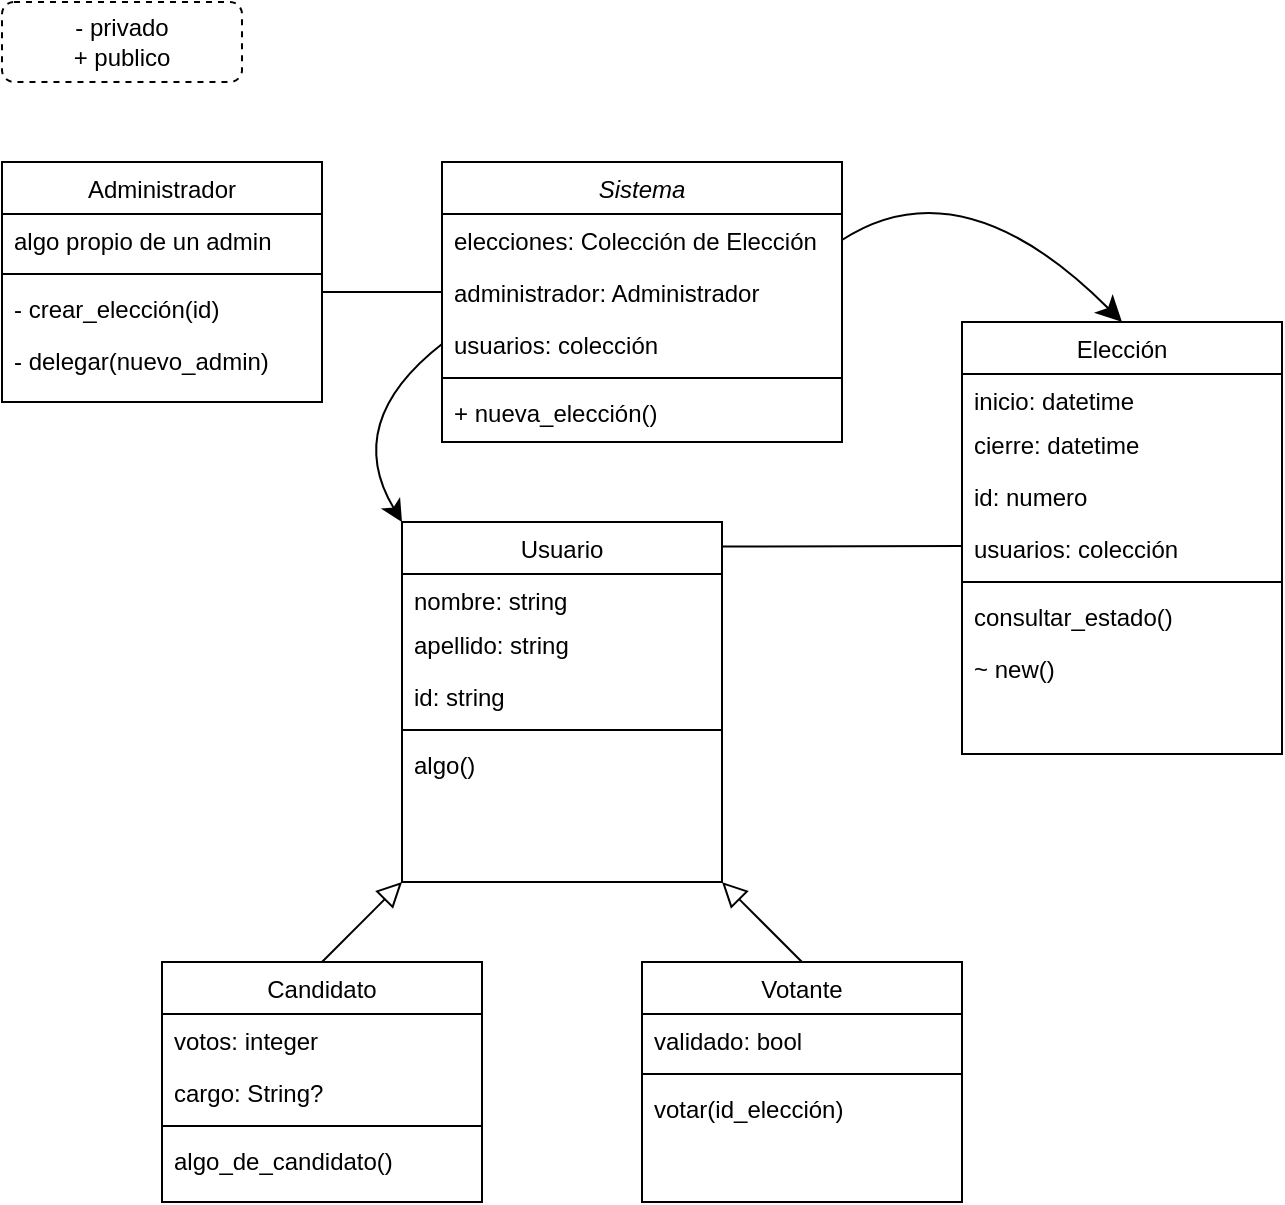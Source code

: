 <mxfile version="24.4.13" type="device">
  <diagram id="C5RBs43oDa-KdzZeNtuy" name="Page-1">
    <mxGraphModel dx="1513" dy="815" grid="1" gridSize="10" guides="1" tooltips="1" connect="1" arrows="1" fold="1" page="1" pageScale="1" pageWidth="827" pageHeight="1169" math="0" shadow="0">
      <root>
        <mxCell id="WIyWlLk6GJQsqaUBKTNV-0" />
        <mxCell id="WIyWlLk6GJQsqaUBKTNV-1" parent="WIyWlLk6GJQsqaUBKTNV-0" />
        <mxCell id="zkfFHV4jXpPFQw0GAbJ--0" value="Sistema" style="swimlane;fontStyle=2;align=center;verticalAlign=top;childLayout=stackLayout;horizontal=1;startSize=26;horizontalStack=0;resizeParent=1;resizeLast=0;collapsible=1;marginBottom=0;rounded=0;shadow=0;strokeWidth=1;" parent="WIyWlLk6GJQsqaUBKTNV-1" vertex="1">
          <mxGeometry x="60" y="120" width="200" height="140" as="geometry">
            <mxRectangle x="230" y="140" width="160" height="26" as="alternateBounds" />
          </mxGeometry>
        </mxCell>
        <mxCell id="zkfFHV4jXpPFQw0GAbJ--2" value="elecciones: Colección de Elección" style="text;align=left;verticalAlign=top;spacingLeft=4;spacingRight=4;overflow=hidden;rotatable=0;points=[[0,0.5],[1,0.5]];portConstraint=eastwest;rounded=0;shadow=0;html=0;" parent="zkfFHV4jXpPFQw0GAbJ--0" vertex="1">
          <mxGeometry y="26" width="200" height="26" as="geometry" />
        </mxCell>
        <mxCell id="yKbHg6DS_N1zs0R88v2O-32" value="administrador: Administrador" style="text;align=left;verticalAlign=top;spacingLeft=4;spacingRight=4;overflow=hidden;rotatable=0;points=[[0,0.5],[1,0.5]];portConstraint=eastwest;rounded=0;shadow=0;html=0;" vertex="1" parent="zkfFHV4jXpPFQw0GAbJ--0">
          <mxGeometry y="52" width="200" height="26" as="geometry" />
        </mxCell>
        <mxCell id="yKbHg6DS_N1zs0R88v2O-77" value="usuarios: colección" style="text;align=left;verticalAlign=top;spacingLeft=4;spacingRight=4;overflow=hidden;rotatable=0;points=[[0,0.5],[1,0.5]];portConstraint=eastwest;rounded=0;shadow=0;html=0;" vertex="1" parent="zkfFHV4jXpPFQw0GAbJ--0">
          <mxGeometry y="78" width="200" height="26" as="geometry" />
        </mxCell>
        <mxCell id="zkfFHV4jXpPFQw0GAbJ--4" value="" style="line;html=1;strokeWidth=1;align=left;verticalAlign=middle;spacingTop=-1;spacingLeft=3;spacingRight=3;rotatable=0;labelPosition=right;points=[];portConstraint=eastwest;" parent="zkfFHV4jXpPFQw0GAbJ--0" vertex="1">
          <mxGeometry y="104" width="200" height="8" as="geometry" />
        </mxCell>
        <mxCell id="zkfFHV4jXpPFQw0GAbJ--5" value="+ nueva_elección()" style="text;align=left;verticalAlign=top;spacingLeft=4;spacingRight=4;overflow=hidden;rotatable=0;points=[[0,0.5],[1,0.5]];portConstraint=eastwest;" parent="zkfFHV4jXpPFQw0GAbJ--0" vertex="1">
          <mxGeometry y="112" width="200" height="26" as="geometry" />
        </mxCell>
        <mxCell id="zkfFHV4jXpPFQw0GAbJ--17" value="Elección" style="swimlane;fontStyle=0;align=center;verticalAlign=top;childLayout=stackLayout;horizontal=1;startSize=26;horizontalStack=0;resizeParent=1;resizeLast=0;collapsible=1;marginBottom=0;rounded=0;shadow=0;strokeWidth=1;" parent="WIyWlLk6GJQsqaUBKTNV-1" vertex="1">
          <mxGeometry x="320" y="200" width="160" height="216" as="geometry">
            <mxRectangle x="550" y="140" width="160" height="26" as="alternateBounds" />
          </mxGeometry>
        </mxCell>
        <mxCell id="zkfFHV4jXpPFQw0GAbJ--18" value="inicio: datetime" style="text;align=left;verticalAlign=top;spacingLeft=4;spacingRight=4;overflow=hidden;rotatable=0;points=[[0,0.5],[1,0.5]];portConstraint=eastwest;" parent="zkfFHV4jXpPFQw0GAbJ--17" vertex="1">
          <mxGeometry y="26" width="160" height="22" as="geometry" />
        </mxCell>
        <mxCell id="zkfFHV4jXpPFQw0GAbJ--19" value="cierre: datetime" style="text;align=left;verticalAlign=top;spacingLeft=4;spacingRight=4;overflow=hidden;rotatable=0;points=[[0,0.5],[1,0.5]];portConstraint=eastwest;rounded=0;shadow=0;html=0;" parent="zkfFHV4jXpPFQw0GAbJ--17" vertex="1">
          <mxGeometry y="48" width="160" height="26" as="geometry" />
        </mxCell>
        <mxCell id="yKbHg6DS_N1zs0R88v2O-35" value="id: numero" style="text;align=left;verticalAlign=top;spacingLeft=4;spacingRight=4;overflow=hidden;rotatable=0;points=[[0,0.5],[1,0.5]];portConstraint=eastwest;rounded=0;shadow=0;html=0;" vertex="1" parent="zkfFHV4jXpPFQw0GAbJ--17">
          <mxGeometry y="74" width="160" height="26" as="geometry" />
        </mxCell>
        <mxCell id="yKbHg6DS_N1zs0R88v2O-3" value="usuarios: colección" style="text;align=left;verticalAlign=top;spacingLeft=4;spacingRight=4;overflow=hidden;rotatable=0;points=[[0,0.5],[1,0.5]];portConstraint=eastwest;rounded=0;shadow=0;html=0;" vertex="1" parent="zkfFHV4jXpPFQw0GAbJ--17">
          <mxGeometry y="100" width="160" height="26" as="geometry" />
        </mxCell>
        <mxCell id="zkfFHV4jXpPFQw0GAbJ--23" value="" style="line;html=1;strokeWidth=1;align=left;verticalAlign=middle;spacingTop=-1;spacingLeft=3;spacingRight=3;rotatable=0;labelPosition=right;points=[];portConstraint=eastwest;" parent="zkfFHV4jXpPFQw0GAbJ--17" vertex="1">
          <mxGeometry y="126" width="160" height="8" as="geometry" />
        </mxCell>
        <mxCell id="zkfFHV4jXpPFQw0GAbJ--24" value="consultar_estado()" style="text;align=left;verticalAlign=top;spacingLeft=4;spacingRight=4;overflow=hidden;rotatable=0;points=[[0,0.5],[1,0.5]];portConstraint=eastwest;" parent="zkfFHV4jXpPFQw0GAbJ--17" vertex="1">
          <mxGeometry y="134" width="160" height="26" as="geometry" />
        </mxCell>
        <mxCell id="yKbHg6DS_N1zs0R88v2O-67" value="~ new()" style="text;align=left;verticalAlign=top;spacingLeft=4;spacingRight=4;overflow=hidden;rotatable=0;points=[[0,0.5],[1,0.5]];portConstraint=eastwest;" vertex="1" parent="zkfFHV4jXpPFQw0GAbJ--17">
          <mxGeometry y="160" width="160" height="26" as="geometry" />
        </mxCell>
        <mxCell id="yKbHg6DS_N1zs0R88v2O-4" value="Usuario" style="swimlane;fontStyle=0;align=center;verticalAlign=top;childLayout=stackLayout;horizontal=1;startSize=26;horizontalStack=0;resizeParent=1;resizeLast=0;collapsible=1;marginBottom=0;rounded=0;shadow=0;strokeWidth=1;" vertex="1" parent="WIyWlLk6GJQsqaUBKTNV-1">
          <mxGeometry x="40" y="300" width="160" height="180" as="geometry">
            <mxRectangle x="550" y="140" width="160" height="26" as="alternateBounds" />
          </mxGeometry>
        </mxCell>
        <mxCell id="yKbHg6DS_N1zs0R88v2O-5" value="nombre: string" style="text;align=left;verticalAlign=top;spacingLeft=4;spacingRight=4;overflow=hidden;rotatable=0;points=[[0,0.5],[1,0.5]];portConstraint=eastwest;" vertex="1" parent="yKbHg6DS_N1zs0R88v2O-4">
          <mxGeometry y="26" width="160" height="22" as="geometry" />
        </mxCell>
        <mxCell id="yKbHg6DS_N1zs0R88v2O-6" value="apellido: string" style="text;align=left;verticalAlign=top;spacingLeft=4;spacingRight=4;overflow=hidden;rotatable=0;points=[[0,0.5],[1,0.5]];portConstraint=eastwest;rounded=0;shadow=0;html=0;" vertex="1" parent="yKbHg6DS_N1zs0R88v2O-4">
          <mxGeometry y="48" width="160" height="26" as="geometry" />
        </mxCell>
        <mxCell id="yKbHg6DS_N1zs0R88v2O-17" value="id: string" style="text;align=left;verticalAlign=top;spacingLeft=4;spacingRight=4;overflow=hidden;rotatable=0;points=[[0,0.5],[1,0.5]];portConstraint=eastwest;rounded=0;shadow=0;html=0;" vertex="1" parent="yKbHg6DS_N1zs0R88v2O-4">
          <mxGeometry y="74" width="160" height="26" as="geometry" />
        </mxCell>
        <mxCell id="yKbHg6DS_N1zs0R88v2O-7" value="" style="line;html=1;strokeWidth=1;align=left;verticalAlign=middle;spacingTop=-1;spacingLeft=3;spacingRight=3;rotatable=0;labelPosition=right;points=[];portConstraint=eastwest;" vertex="1" parent="yKbHg6DS_N1zs0R88v2O-4">
          <mxGeometry y="100" width="160" height="8" as="geometry" />
        </mxCell>
        <mxCell id="yKbHg6DS_N1zs0R88v2O-9" value="algo()" style="text;align=left;verticalAlign=top;spacingLeft=4;spacingRight=4;overflow=hidden;rotatable=0;points=[[0,0.5],[1,0.5]];portConstraint=eastwest;" vertex="1" parent="yKbHg6DS_N1zs0R88v2O-4">
          <mxGeometry y="108" width="160" height="26" as="geometry" />
        </mxCell>
        <mxCell id="yKbHg6DS_N1zs0R88v2O-15" style="edgeStyle=none;curved=1;rounded=0;orthogonalLoop=1;jettySize=auto;html=1;entryX=0.5;entryY=0;entryDx=0;entryDy=0;fontSize=12;startSize=10;endSize=10;exitX=1;exitY=0.5;exitDx=0;exitDy=0;" edge="1" parent="WIyWlLk6GJQsqaUBKTNV-1" source="zkfFHV4jXpPFQw0GAbJ--2" target="zkfFHV4jXpPFQw0GAbJ--17">
          <mxGeometry relative="1" as="geometry">
            <Array as="points">
              <mxPoint x="320" y="120" />
            </Array>
          </mxGeometry>
        </mxCell>
        <mxCell id="yKbHg6DS_N1zs0R88v2O-33" style="edgeStyle=none;curved=1;rounded=0;orthogonalLoop=1;jettySize=auto;html=1;entryX=0;entryY=1;entryDx=0;entryDy=0;fontSize=12;startSize=10;endSize=10;exitX=0.5;exitY=0;exitDx=0;exitDy=0;endArrow=block;endFill=0;" edge="1" parent="WIyWlLk6GJQsqaUBKTNV-1" source="yKbHg6DS_N1zs0R88v2O-18" target="yKbHg6DS_N1zs0R88v2O-4">
          <mxGeometry relative="1" as="geometry" />
        </mxCell>
        <mxCell id="yKbHg6DS_N1zs0R88v2O-18" value="Candidato" style="swimlane;fontStyle=0;align=center;verticalAlign=top;childLayout=stackLayout;horizontal=1;startSize=26;horizontalStack=0;resizeParent=1;resizeLast=0;collapsible=1;marginBottom=0;rounded=0;shadow=0;strokeWidth=1;" vertex="1" parent="WIyWlLk6GJQsqaUBKTNV-1">
          <mxGeometry x="-80" y="520" width="160" height="120" as="geometry">
            <mxRectangle x="550" y="140" width="160" height="26" as="alternateBounds" />
          </mxGeometry>
        </mxCell>
        <mxCell id="yKbHg6DS_N1zs0R88v2O-21" value="votos: integer" style="text;align=left;verticalAlign=top;spacingLeft=4;spacingRight=4;overflow=hidden;rotatable=0;points=[[0,0.5],[1,0.5]];portConstraint=eastwest;rounded=0;shadow=0;html=0;" vertex="1" parent="yKbHg6DS_N1zs0R88v2O-18">
          <mxGeometry y="26" width="160" height="26" as="geometry" />
        </mxCell>
        <mxCell id="yKbHg6DS_N1zs0R88v2O-70" value="cargo: String?" style="text;align=left;verticalAlign=top;spacingLeft=4;spacingRight=4;overflow=hidden;rotatable=0;points=[[0,0.5],[1,0.5]];portConstraint=eastwest;rounded=0;shadow=0;html=0;" vertex="1" parent="yKbHg6DS_N1zs0R88v2O-18">
          <mxGeometry y="52" width="160" height="26" as="geometry" />
        </mxCell>
        <mxCell id="yKbHg6DS_N1zs0R88v2O-22" value="" style="line;html=1;strokeWidth=1;align=left;verticalAlign=middle;spacingTop=-1;spacingLeft=3;spacingRight=3;rotatable=0;labelPosition=right;points=[];portConstraint=eastwest;" vertex="1" parent="yKbHg6DS_N1zs0R88v2O-18">
          <mxGeometry y="78" width="160" height="8" as="geometry" />
        </mxCell>
        <mxCell id="yKbHg6DS_N1zs0R88v2O-23" value="algo_de_candidato()" style="text;align=left;verticalAlign=top;spacingLeft=4;spacingRight=4;overflow=hidden;rotatable=0;points=[[0,0.5],[1,0.5]];portConstraint=eastwest;" vertex="1" parent="yKbHg6DS_N1zs0R88v2O-18">
          <mxGeometry y="86" width="160" height="26" as="geometry" />
        </mxCell>
        <mxCell id="yKbHg6DS_N1zs0R88v2O-34" style="edgeStyle=none;curved=1;rounded=0;orthogonalLoop=1;jettySize=auto;html=1;entryX=1;entryY=1;entryDx=0;entryDy=0;fontSize=12;startSize=10;endSize=10;exitX=0.5;exitY=0;exitDx=0;exitDy=0;endArrow=block;endFill=0;" edge="1" parent="WIyWlLk6GJQsqaUBKTNV-1" source="yKbHg6DS_N1zs0R88v2O-52" target="yKbHg6DS_N1zs0R88v2O-4">
          <mxGeometry relative="1" as="geometry">
            <mxPoint x="800" y="562" as="sourcePoint" />
          </mxGeometry>
        </mxCell>
        <mxCell id="yKbHg6DS_N1zs0R88v2O-40" value="Administrador" style="swimlane;fontStyle=0;align=center;verticalAlign=top;childLayout=stackLayout;horizontal=1;startSize=26;horizontalStack=0;resizeParent=1;resizeLast=0;collapsible=1;marginBottom=0;rounded=0;shadow=0;strokeWidth=1;" vertex="1" parent="WIyWlLk6GJQsqaUBKTNV-1">
          <mxGeometry x="-160" y="120" width="160" height="120" as="geometry">
            <mxRectangle x="550" y="140" width="160" height="26" as="alternateBounds" />
          </mxGeometry>
        </mxCell>
        <mxCell id="yKbHg6DS_N1zs0R88v2O-41" value="algo propio de un admin" style="text;align=left;verticalAlign=top;spacingLeft=4;spacingRight=4;overflow=hidden;rotatable=0;points=[[0,0.5],[1,0.5]];portConstraint=eastwest;rounded=0;shadow=0;html=0;" vertex="1" parent="yKbHg6DS_N1zs0R88v2O-40">
          <mxGeometry y="26" width="160" height="26" as="geometry" />
        </mxCell>
        <mxCell id="yKbHg6DS_N1zs0R88v2O-42" value="" style="line;html=1;strokeWidth=1;align=left;verticalAlign=middle;spacingTop=-1;spacingLeft=3;spacingRight=3;rotatable=0;labelPosition=right;points=[];portConstraint=eastwest;" vertex="1" parent="yKbHg6DS_N1zs0R88v2O-40">
          <mxGeometry y="52" width="160" height="8" as="geometry" />
        </mxCell>
        <mxCell id="yKbHg6DS_N1zs0R88v2O-57" value="- crear_elección(id)" style="text;align=left;verticalAlign=top;spacingLeft=4;spacingRight=4;overflow=hidden;rotatable=0;points=[[0,0.5],[1,0.5]];portConstraint=eastwest;" vertex="1" parent="yKbHg6DS_N1zs0R88v2O-40">
          <mxGeometry y="60" width="160" height="26" as="geometry" />
        </mxCell>
        <mxCell id="yKbHg6DS_N1zs0R88v2O-81" value="- delegar(nuevo_admin)" style="text;align=left;verticalAlign=top;spacingLeft=4;spacingRight=4;overflow=hidden;rotatable=0;points=[[0,0.5],[1,0.5]];portConstraint=eastwest;" vertex="1" parent="yKbHg6DS_N1zs0R88v2O-40">
          <mxGeometry y="86" width="160" height="26" as="geometry" />
        </mxCell>
        <mxCell id="yKbHg6DS_N1zs0R88v2O-52" value="Votante" style="swimlane;fontStyle=0;align=center;verticalAlign=top;childLayout=stackLayout;horizontal=1;startSize=26;horizontalStack=0;resizeParent=1;resizeLast=0;collapsible=1;marginBottom=0;rounded=0;shadow=0;strokeWidth=1;" vertex="1" parent="WIyWlLk6GJQsqaUBKTNV-1">
          <mxGeometry x="160" y="520" width="160" height="120" as="geometry">
            <mxRectangle x="550" y="140" width="160" height="26" as="alternateBounds" />
          </mxGeometry>
        </mxCell>
        <mxCell id="yKbHg6DS_N1zs0R88v2O-53" value="validado: bool" style="text;align=left;verticalAlign=top;spacingLeft=4;spacingRight=4;overflow=hidden;rotatable=0;points=[[0,0.5],[1,0.5]];portConstraint=eastwest;rounded=0;shadow=0;html=0;" vertex="1" parent="yKbHg6DS_N1zs0R88v2O-52">
          <mxGeometry y="26" width="160" height="26" as="geometry" />
        </mxCell>
        <mxCell id="yKbHg6DS_N1zs0R88v2O-54" value="" style="line;html=1;strokeWidth=1;align=left;verticalAlign=middle;spacingTop=-1;spacingLeft=3;spacingRight=3;rotatable=0;labelPosition=right;points=[];portConstraint=eastwest;" vertex="1" parent="yKbHg6DS_N1zs0R88v2O-52">
          <mxGeometry y="52" width="160" height="8" as="geometry" />
        </mxCell>
        <mxCell id="yKbHg6DS_N1zs0R88v2O-55" value="votar(id_elección)" style="text;align=left;verticalAlign=top;spacingLeft=4;spacingRight=4;overflow=hidden;rotatable=0;points=[[0,0.5],[1,0.5]];portConstraint=eastwest;" vertex="1" parent="yKbHg6DS_N1zs0R88v2O-52">
          <mxGeometry y="60" width="160" height="26" as="geometry" />
        </mxCell>
        <mxCell id="yKbHg6DS_N1zs0R88v2O-58" value="- privado&lt;div&gt;+ publico&lt;/div&gt;" style="rounded=1;whiteSpace=wrap;html=1;gradientColor=none;strokeWidth=1;dashed=1;" vertex="1" parent="WIyWlLk6GJQsqaUBKTNV-1">
          <mxGeometry x="-160" y="40" width="120" height="40" as="geometry" />
        </mxCell>
        <mxCell id="yKbHg6DS_N1zs0R88v2O-73" style="edgeStyle=none;curved=1;rounded=0;orthogonalLoop=1;jettySize=auto;html=1;fontSize=12;startSize=8;endSize=8;endArrow=none;endFill=0;entryX=0.999;entryY=0.194;entryDx=0;entryDy=0;entryPerimeter=0;" edge="1" parent="WIyWlLk6GJQsqaUBKTNV-1" source="yKbHg6DS_N1zs0R88v2O-32" target="yKbHg6DS_N1zs0R88v2O-57">
          <mxGeometry relative="1" as="geometry" />
        </mxCell>
        <mxCell id="yKbHg6DS_N1zs0R88v2O-78" style="edgeStyle=none;curved=1;rounded=0;orthogonalLoop=1;jettySize=auto;html=1;fontSize=12;startSize=8;endSize=8;exitX=0;exitY=0.5;exitDx=0;exitDy=0;entryX=0;entryY=0;entryDx=0;entryDy=0;" edge="1" parent="WIyWlLk6GJQsqaUBKTNV-1" source="yKbHg6DS_N1zs0R88v2O-77" target="yKbHg6DS_N1zs0R88v2O-4">
          <mxGeometry relative="1" as="geometry">
            <mxPoint x="40" y="310" as="targetPoint" />
            <Array as="points">
              <mxPoint x="10" y="250" />
            </Array>
          </mxGeometry>
        </mxCell>
        <mxCell id="yKbHg6DS_N1zs0R88v2O-80" style="edgeStyle=none;curved=1;rounded=0;orthogonalLoop=1;jettySize=auto;html=1;entryX=0.998;entryY=0.068;entryDx=0;entryDy=0;entryPerimeter=0;fontSize=12;startSize=8;endSize=8;endArrow=none;endFill=0;" edge="1" parent="WIyWlLk6GJQsqaUBKTNV-1" target="yKbHg6DS_N1zs0R88v2O-4">
          <mxGeometry relative="1" as="geometry">
            <mxPoint x="320" y="312" as="sourcePoint" />
          </mxGeometry>
        </mxCell>
      </root>
    </mxGraphModel>
  </diagram>
</mxfile>
